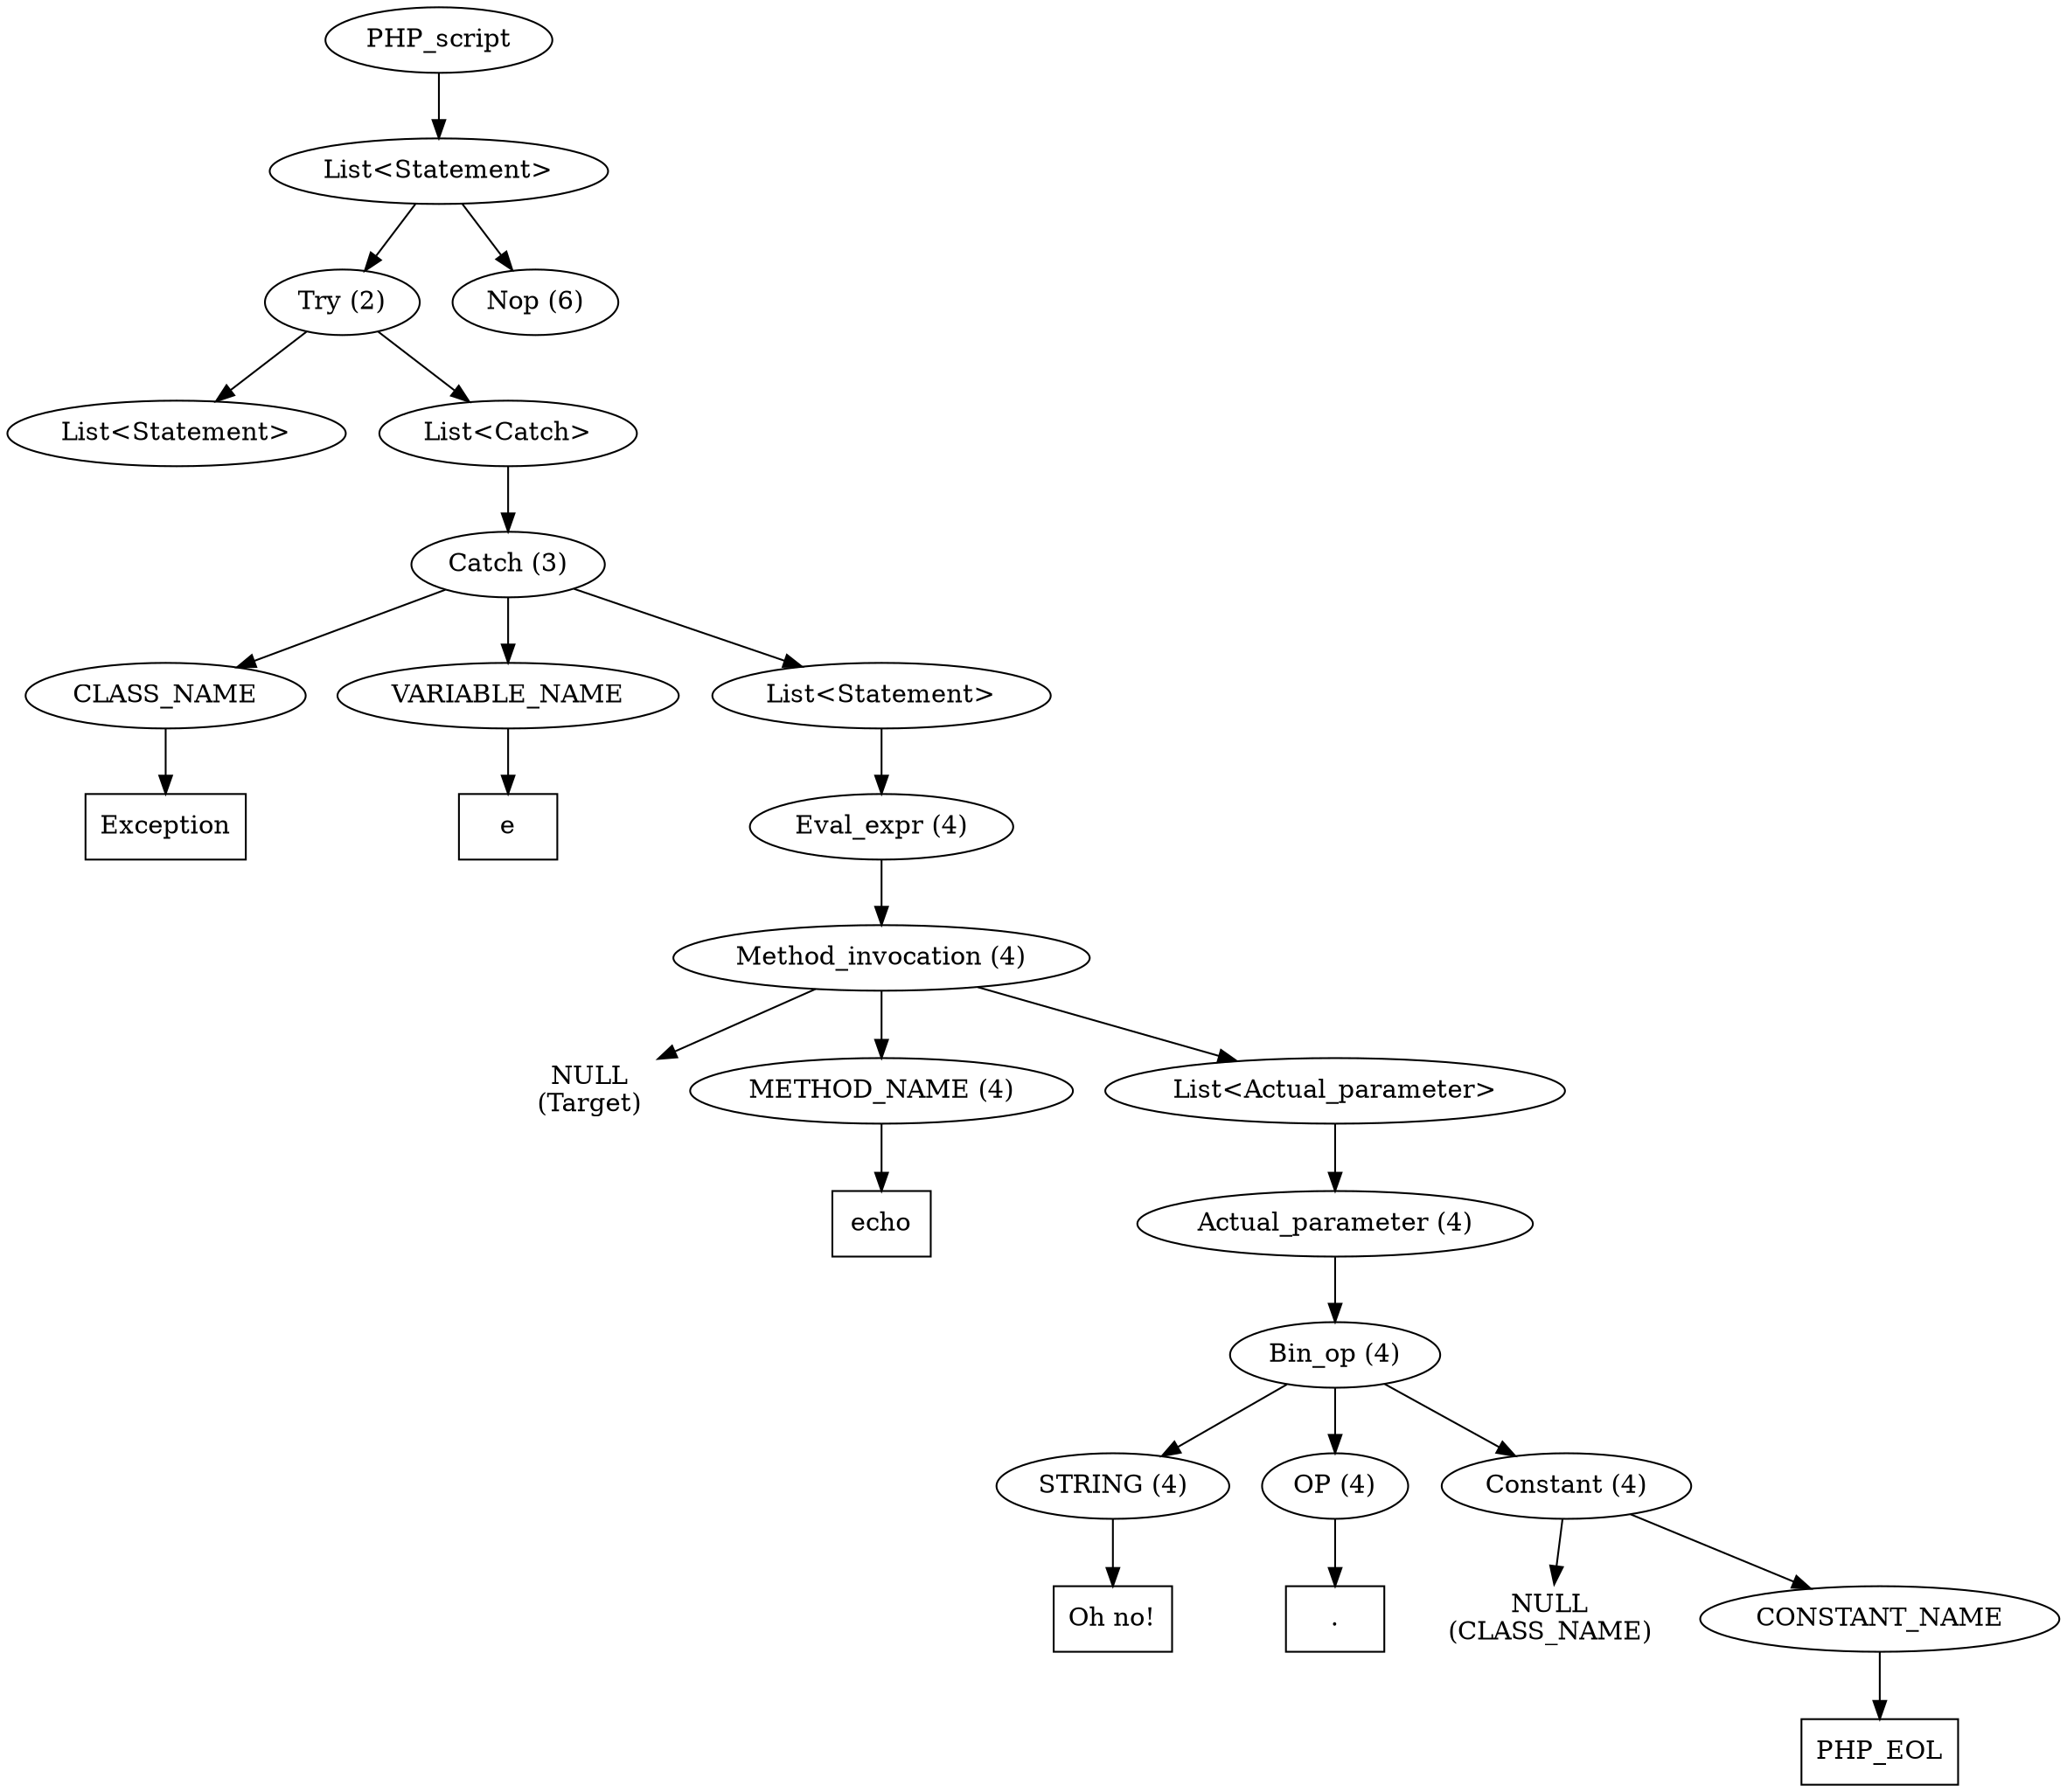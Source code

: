 /*
 * AST in dot format generated by phc -- the PHP compiler
 */

digraph AST {
ordering=out;
node_0 [label="PHP_script"];
node_1 [label="List<Statement>"];
node_0 -> node_1;
node_2 [label="Try (2)"];
node_1 -> node_2;
node_3 [label="List<Statement>"];
node_2 -> node_3;
node_4 [label="List<Catch>"];
node_2 -> node_4;
node_5 [label="Catch (3)"];
node_4 -> node_5;
node_6 [label="CLASS_NAME"];
node_5 -> node_6;
node_7 [label="Exception", shape=box]
node_6 -> node_7;
node_8 [label="VARIABLE_NAME"];
node_5 -> node_8;
node_9 [label="e", shape=box]
node_8 -> node_9;
node_10 [label="List<Statement>"];
node_5 -> node_10;
node_11 [label="Eval_expr (4)"];
node_10 -> node_11;
node_12 [label="Method_invocation (4)"];
node_11 -> node_12;
node_13 [label="NULL\n(Target)", shape=plaintext]
node_12 -> node_13;
node_14 [label="METHOD_NAME (4)"];
node_12 -> node_14;
node_15 [label="echo", shape=box]
node_14 -> node_15;
node_16 [label="List<Actual_parameter>"];
node_12 -> node_16;
node_17 [label="Actual_parameter (4)"];
node_16 -> node_17;
node_18 [label="Bin_op (4)"];
node_17 -> node_18;
node_19 [label="STRING (4)"];
node_18 -> node_19;
node_20 [label="Oh no!", shape=box]
node_19 -> node_20;
node_21 [label="OP (4)"];
node_18 -> node_21;
node_22 [label=".", shape=box]
node_21 -> node_22;
node_23 [label="Constant (4)"];
node_18 -> node_23;
node_24 [label="NULL\n(CLASS_NAME)", shape=plaintext]
node_23 -> node_24;
node_25 [label="CONSTANT_NAME"];
node_23 -> node_25;
node_26 [label="PHP_EOL", shape=box]
node_25 -> node_26;
node_27 [label="Nop (6)"];
node_1 -> node_27;
}
